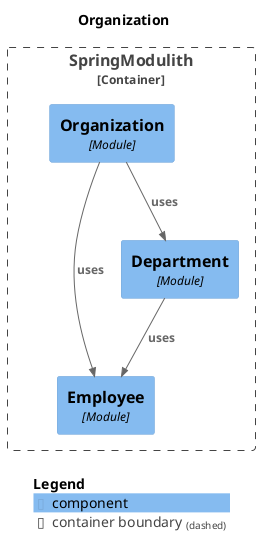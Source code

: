 @startuml
set separator none
title Organization

top to bottom direction

!include <C4/C4>
!include <C4/C4_Context>
!include <C4/C4_Component>

Container_Boundary("SpringModulith.SpringModulith_boundary", "SpringModulith", $tags="") {
  Component(SpringModulith.SpringModulith.Employee, "Employee", $techn="Module", $descr="", $tags="", $link="")
  Component(SpringModulith.SpringModulith.Department, "Department", $techn="Module", $descr="", $tags="", $link="")
  Component(SpringModulith.SpringModulith.Organization, "Organization", $techn="Module", $descr="", $tags="", $link="")
}

Rel(SpringModulith.SpringModulith.Organization, SpringModulith.SpringModulith.Department, "uses", $techn="", $tags="", $link="")
Rel(SpringModulith.SpringModulith.Organization, SpringModulith.SpringModulith.Employee, "uses", $techn="", $tags="", $link="")
Rel(SpringModulith.SpringModulith.Department, SpringModulith.SpringModulith.Employee, "uses", $techn="", $tags="", $link="")

SHOW_LEGEND(true)
@enduml